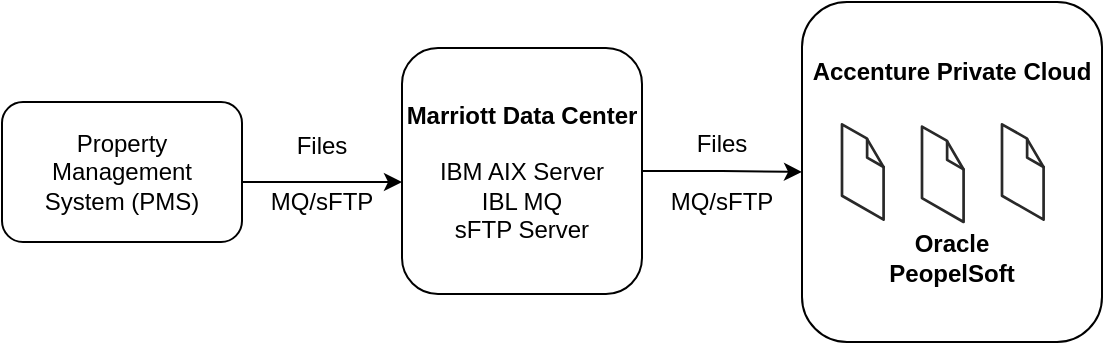 <mxfile version="22.1.8" type="github">
  <diagram name="Page-1" id="3gZcS7GnsqbprWWSpje0">
    <mxGraphModel dx="794" dy="456" grid="0" gridSize="10" guides="1" tooltips="1" connect="1" arrows="1" fold="1" page="1" pageScale="1" pageWidth="850" pageHeight="1100" math="0" shadow="0">
      <root>
        <mxCell id="0" />
        <mxCell id="1" parent="0" />
        <mxCell id="BP_pYmNcaPQZ-zgVF4ZZ-3" value="" style="edgeStyle=orthogonalEdgeStyle;rounded=0;orthogonalLoop=1;jettySize=auto;html=1;" parent="1" source="BP_pYmNcaPQZ-zgVF4ZZ-1" target="BP_pYmNcaPQZ-zgVF4ZZ-2" edge="1">
          <mxGeometry relative="1" as="geometry">
            <Array as="points">
              <mxPoint x="310" y="240" />
              <mxPoint x="310" y="240" />
            </Array>
          </mxGeometry>
        </mxCell>
        <mxCell id="BP_pYmNcaPQZ-zgVF4ZZ-1" value="Property Management &lt;br&gt;System (PMS)" style="whiteSpace=wrap;html=1;rounded=1;" parent="1" vertex="1">
          <mxGeometry x="150" y="200" width="120" height="70" as="geometry" />
        </mxCell>
        <mxCell id="BP_pYmNcaPQZ-zgVF4ZZ-5" value="" style="edgeStyle=orthogonalEdgeStyle;rounded=0;orthogonalLoop=1;jettySize=auto;html=1;" parent="1" source="BP_pYmNcaPQZ-zgVF4ZZ-2" target="BP_pYmNcaPQZ-zgVF4ZZ-4" edge="1">
          <mxGeometry relative="1" as="geometry" />
        </mxCell>
        <mxCell id="BP_pYmNcaPQZ-zgVF4ZZ-2" value="&lt;b&gt;Marriott Data Center&lt;/b&gt;&lt;br&gt;&lt;br&gt;IBM AIX Server&lt;br&gt;IBL MQ&lt;br&gt;sFTP Server" style="whiteSpace=wrap;html=1;rounded=1;" parent="1" vertex="1">
          <mxGeometry x="350" y="173" width="120" height="123" as="geometry" />
        </mxCell>
        <mxCell id="BP_pYmNcaPQZ-zgVF4ZZ-4" value="&lt;b&gt;Accenture Private Cloud&lt;br&gt;&lt;br&gt;&lt;br&gt;&lt;br&gt;&lt;br&gt;&lt;br&gt;Oracle&lt;br&gt;PeopelSoft&lt;br&gt;&lt;/b&gt;" style="whiteSpace=wrap;html=1;rounded=1;" parent="1" vertex="1">
          <mxGeometry x="550" y="150" width="150" height="170" as="geometry" />
        </mxCell>
        <mxCell id="BP_pYmNcaPQZ-zgVF4ZZ-6" value="" style="verticalLabelPosition=bottom;html=1;verticalAlign=top;strokeWidth=1;align=center;outlineConnect=0;dashed=0;outlineConnect=0;shape=mxgraph.aws3d.file;aspect=fixed;strokeColor=#292929;" parent="1" vertex="1">
          <mxGeometry x="570" y="211.16" width="20.8" height="47.68" as="geometry" />
        </mxCell>
        <mxCell id="BP_pYmNcaPQZ-zgVF4ZZ-8" value="" style="verticalLabelPosition=bottom;html=1;verticalAlign=top;strokeWidth=1;align=center;outlineConnect=0;dashed=0;outlineConnect=0;shape=mxgraph.aws3d.file;aspect=fixed;strokeColor=#292929;" parent="1" vertex="1">
          <mxGeometry x="610" y="212.32" width="20.8" height="47.68" as="geometry" />
        </mxCell>
        <mxCell id="BP_pYmNcaPQZ-zgVF4ZZ-9" value="" style="verticalLabelPosition=bottom;html=1;verticalAlign=top;strokeWidth=1;align=center;outlineConnect=0;dashed=0;outlineConnect=0;shape=mxgraph.aws3d.file;aspect=fixed;strokeColor=#292929;" parent="1" vertex="1">
          <mxGeometry x="650" y="211.16" width="20.8" height="47.68" as="geometry" />
        </mxCell>
        <UserObject label="Files" placeholders="1" name="Variable" id="BP_pYmNcaPQZ-zgVF4ZZ-11">
          <mxCell style="text;html=1;strokeColor=none;fillColor=none;align=center;verticalAlign=middle;whiteSpace=wrap;overflow=hidden;" parent="1" vertex="1">
            <mxGeometry x="270" y="212.32" width="80" height="20" as="geometry" />
          </mxCell>
        </UserObject>
        <UserObject label="Files" placeholders="1" name="Variable" id="BP_pYmNcaPQZ-zgVF4ZZ-12">
          <mxCell style="text;html=1;strokeColor=none;fillColor=none;align=center;verticalAlign=middle;whiteSpace=wrap;overflow=hidden;" parent="1" vertex="1">
            <mxGeometry x="470" y="211.16" width="80" height="20" as="geometry" />
          </mxCell>
        </UserObject>
        <UserObject label="MQ/sFTP" placeholders="1" name="Variable" id="BP_pYmNcaPQZ-zgVF4ZZ-13">
          <mxCell style="text;html=1;strokeColor=none;fillColor=none;align=center;verticalAlign=middle;whiteSpace=wrap;overflow=hidden;" parent="1" vertex="1">
            <mxGeometry x="470" y="240" width="80" height="20" as="geometry" />
          </mxCell>
        </UserObject>
        <UserObject label="MQ/sFTP" placeholders="1" name="Variable" id="BP_pYmNcaPQZ-zgVF4ZZ-14">
          <mxCell style="text;html=1;strokeColor=none;fillColor=none;align=center;verticalAlign=middle;whiteSpace=wrap;overflow=hidden;" parent="1" vertex="1">
            <mxGeometry x="270" y="240" width="80" height="20" as="geometry" />
          </mxCell>
        </UserObject>
      </root>
    </mxGraphModel>
  </diagram>
</mxfile>
